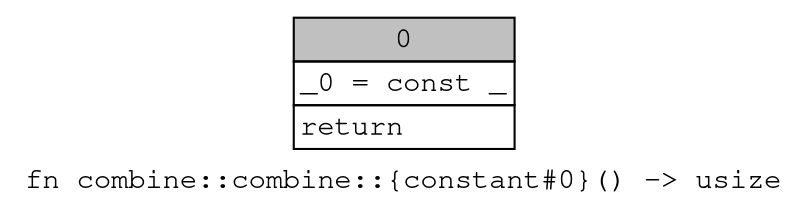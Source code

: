 digraph Mir_0_27 {
    graph [fontname="Courier, monospace"];
    node [fontname="Courier, monospace"];
    edge [fontname="Courier, monospace"];
    label=<fn combine::combine::{constant#0}() -&gt; usize<br align="left"/>>;
    bb0__0_27 [shape="none", label=<<table border="0" cellborder="1" cellspacing="0"><tr><td bgcolor="gray" align="center" colspan="1">0</td></tr><tr><td align="left" balign="left">_0 = const _<br/></td></tr><tr><td align="left">return</td></tr></table>>];
}
